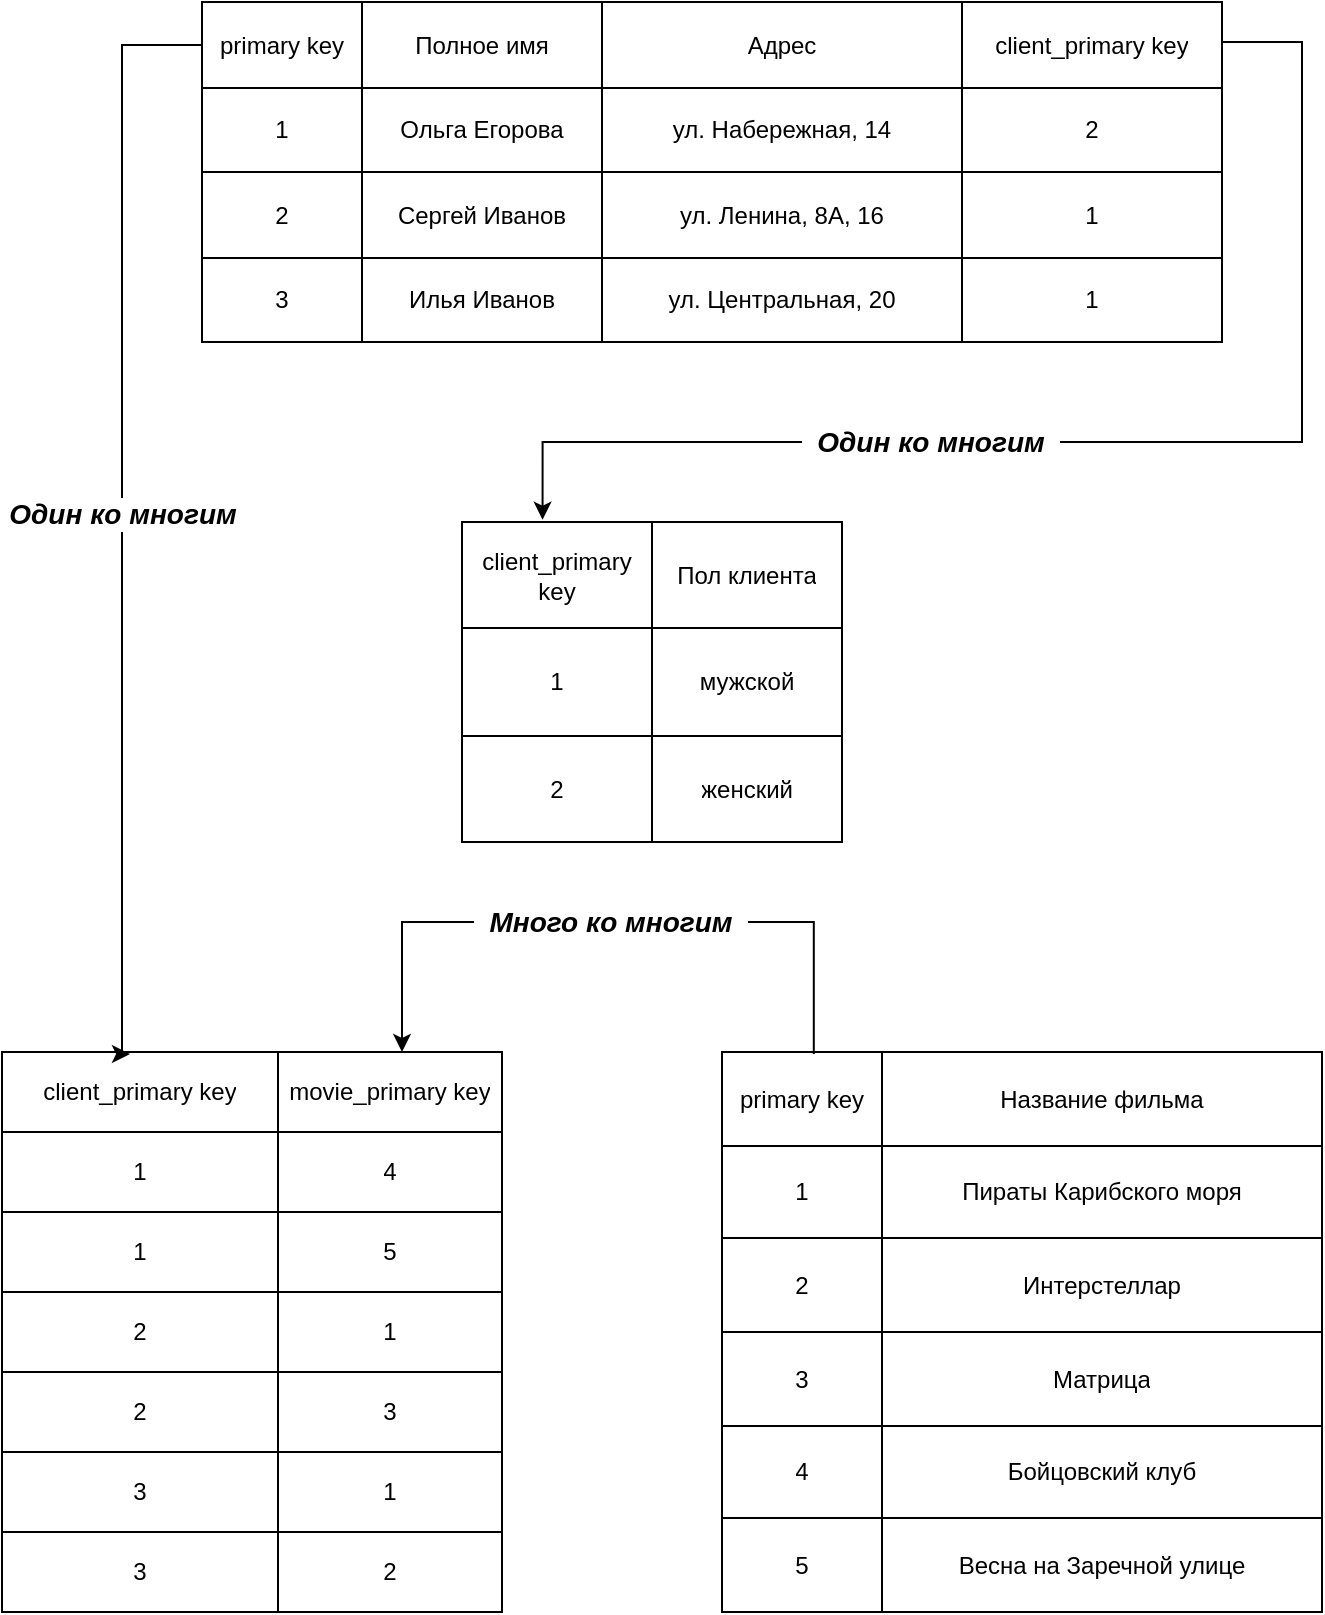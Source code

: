<mxfile version="20.3.3" type="github">
  <diagram id="vgt0DCzhf4Tun2cX9geC" name="Страница 1">
    <mxGraphModel dx="1085" dy="1910" grid="1" gridSize="10" guides="1" tooltips="1" connect="1" arrows="1" fold="1" page="1" pageScale="1" pageWidth="827" pageHeight="1169" math="0" shadow="0">
      <root>
        <mxCell id="0" />
        <mxCell id="1" parent="0" />
        <mxCell id="6iEq-VmykoX3L1vD83Nc-1" value="" style="shape=table;startSize=0;container=1;collapsible=0;childLayout=tableLayout;" parent="1" vertex="1">
          <mxGeometry x="200" y="-220" width="380" height="170" as="geometry" />
        </mxCell>
        <mxCell id="6iEq-VmykoX3L1vD83Nc-2" value="" style="shape=tableRow;horizontal=0;startSize=0;swimlaneHead=0;swimlaneBody=0;top=0;left=0;bottom=0;right=0;collapsible=0;dropTarget=0;fillColor=none;points=[[0,0.5],[1,0.5]];portConstraint=eastwest;" parent="6iEq-VmykoX3L1vD83Nc-1" vertex="1">
          <mxGeometry width="380" height="43" as="geometry" />
        </mxCell>
        <mxCell id="6iEq-VmykoX3L1vD83Nc-3" value="primary key" style="shape=partialRectangle;html=1;whiteSpace=wrap;connectable=0;overflow=hidden;fillColor=none;top=0;left=0;bottom=0;right=0;pointerEvents=1;" parent="6iEq-VmykoX3L1vD83Nc-2" vertex="1">
          <mxGeometry width="80" height="43" as="geometry">
            <mxRectangle width="80" height="43" as="alternateBounds" />
          </mxGeometry>
        </mxCell>
        <mxCell id="6iEq-VmykoX3L1vD83Nc-4" value="Полное имя" style="shape=partialRectangle;html=1;whiteSpace=wrap;connectable=0;overflow=hidden;fillColor=none;top=0;left=0;bottom=0;right=0;pointerEvents=1;" parent="6iEq-VmykoX3L1vD83Nc-2" vertex="1">
          <mxGeometry x="80" width="120" height="43" as="geometry">
            <mxRectangle width="120" height="43" as="alternateBounds" />
          </mxGeometry>
        </mxCell>
        <mxCell id="6iEq-VmykoX3L1vD83Nc-5" value="Адрес" style="shape=partialRectangle;html=1;whiteSpace=wrap;connectable=0;overflow=hidden;fillColor=none;top=0;left=0;bottom=0;right=0;pointerEvents=1;" parent="6iEq-VmykoX3L1vD83Nc-2" vertex="1">
          <mxGeometry x="200" width="180" height="43" as="geometry">
            <mxRectangle width="180" height="43" as="alternateBounds" />
          </mxGeometry>
        </mxCell>
        <mxCell id="6iEq-VmykoX3L1vD83Nc-6" value="" style="shape=tableRow;horizontal=0;startSize=0;swimlaneHead=0;swimlaneBody=0;top=0;left=0;bottom=0;right=0;collapsible=0;dropTarget=0;fillColor=none;points=[[0,0.5],[1,0.5]];portConstraint=eastwest;" parent="6iEq-VmykoX3L1vD83Nc-1" vertex="1">
          <mxGeometry y="43" width="380" height="42" as="geometry" />
        </mxCell>
        <mxCell id="6iEq-VmykoX3L1vD83Nc-7" value="1" style="shape=partialRectangle;html=1;whiteSpace=wrap;connectable=0;overflow=hidden;fillColor=none;top=0;left=0;bottom=0;right=0;pointerEvents=1;" parent="6iEq-VmykoX3L1vD83Nc-6" vertex="1">
          <mxGeometry width="80" height="42" as="geometry">
            <mxRectangle width="80" height="42" as="alternateBounds" />
          </mxGeometry>
        </mxCell>
        <mxCell id="6iEq-VmykoX3L1vD83Nc-8" value="Ольга Егорова" style="shape=partialRectangle;html=1;whiteSpace=wrap;connectable=0;overflow=hidden;fillColor=none;top=0;left=0;bottom=0;right=0;pointerEvents=1;" parent="6iEq-VmykoX3L1vD83Nc-6" vertex="1">
          <mxGeometry x="80" width="120" height="42" as="geometry">
            <mxRectangle width="120" height="42" as="alternateBounds" />
          </mxGeometry>
        </mxCell>
        <mxCell id="6iEq-VmykoX3L1vD83Nc-9" value="ул. Набережная, 14" style="shape=partialRectangle;html=1;whiteSpace=wrap;connectable=0;overflow=hidden;fillColor=none;top=0;left=0;bottom=0;right=0;pointerEvents=1;" parent="6iEq-VmykoX3L1vD83Nc-6" vertex="1">
          <mxGeometry x="200" width="180" height="42" as="geometry">
            <mxRectangle width="180" height="42" as="alternateBounds" />
          </mxGeometry>
        </mxCell>
        <mxCell id="6iEq-VmykoX3L1vD83Nc-10" value="" style="shape=tableRow;horizontal=0;startSize=0;swimlaneHead=0;swimlaneBody=0;top=0;left=0;bottom=0;right=0;collapsible=0;dropTarget=0;fillColor=none;points=[[0,0.5],[1,0.5]];portConstraint=eastwest;" parent="6iEq-VmykoX3L1vD83Nc-1" vertex="1">
          <mxGeometry y="85" width="380" height="43" as="geometry" />
        </mxCell>
        <mxCell id="6iEq-VmykoX3L1vD83Nc-11" value="2" style="shape=partialRectangle;html=1;whiteSpace=wrap;connectable=0;overflow=hidden;fillColor=none;top=0;left=0;bottom=0;right=0;pointerEvents=1;" parent="6iEq-VmykoX3L1vD83Nc-10" vertex="1">
          <mxGeometry width="80" height="43" as="geometry">
            <mxRectangle width="80" height="43" as="alternateBounds" />
          </mxGeometry>
        </mxCell>
        <mxCell id="6iEq-VmykoX3L1vD83Nc-12" value="Сергей Иванов" style="shape=partialRectangle;html=1;whiteSpace=wrap;connectable=0;overflow=hidden;fillColor=none;top=0;left=0;bottom=0;right=0;pointerEvents=1;" parent="6iEq-VmykoX3L1vD83Nc-10" vertex="1">
          <mxGeometry x="80" width="120" height="43" as="geometry">
            <mxRectangle width="120" height="43" as="alternateBounds" />
          </mxGeometry>
        </mxCell>
        <mxCell id="6iEq-VmykoX3L1vD83Nc-13" value="ул. Ленина, 8А, 16" style="shape=partialRectangle;html=1;whiteSpace=wrap;connectable=0;overflow=hidden;fillColor=none;top=0;left=0;bottom=0;right=0;pointerEvents=1;" parent="6iEq-VmykoX3L1vD83Nc-10" vertex="1">
          <mxGeometry x="200" width="180" height="43" as="geometry">
            <mxRectangle width="180" height="43" as="alternateBounds" />
          </mxGeometry>
        </mxCell>
        <mxCell id="6iEq-VmykoX3L1vD83Nc-14" value="" style="shape=tableRow;horizontal=0;startSize=0;swimlaneHead=0;swimlaneBody=0;top=0;left=0;bottom=0;right=0;collapsible=0;dropTarget=0;fillColor=none;points=[[0,0.5],[1,0.5]];portConstraint=eastwest;" parent="6iEq-VmykoX3L1vD83Nc-1" vertex="1">
          <mxGeometry y="128" width="380" height="42" as="geometry" />
        </mxCell>
        <mxCell id="6iEq-VmykoX3L1vD83Nc-15" value="3" style="shape=partialRectangle;html=1;whiteSpace=wrap;connectable=0;overflow=hidden;fillColor=none;top=0;left=0;bottom=0;right=0;pointerEvents=1;" parent="6iEq-VmykoX3L1vD83Nc-14" vertex="1">
          <mxGeometry width="80" height="42" as="geometry">
            <mxRectangle width="80" height="42" as="alternateBounds" />
          </mxGeometry>
        </mxCell>
        <mxCell id="6iEq-VmykoX3L1vD83Nc-16" value="Илья Иванов" style="shape=partialRectangle;html=1;whiteSpace=wrap;connectable=0;overflow=hidden;fillColor=none;top=0;left=0;bottom=0;right=0;pointerEvents=1;" parent="6iEq-VmykoX3L1vD83Nc-14" vertex="1">
          <mxGeometry x="80" width="120" height="42" as="geometry">
            <mxRectangle width="120" height="42" as="alternateBounds" />
          </mxGeometry>
        </mxCell>
        <mxCell id="6iEq-VmykoX3L1vD83Nc-17" value="ул. Центральная, 20" style="shape=partialRectangle;html=1;whiteSpace=wrap;connectable=0;overflow=hidden;fillColor=none;top=0;left=0;bottom=0;right=0;pointerEvents=1;" parent="6iEq-VmykoX3L1vD83Nc-14" vertex="1">
          <mxGeometry x="200" width="180" height="42" as="geometry">
            <mxRectangle width="180" height="42" as="alternateBounds" />
          </mxGeometry>
        </mxCell>
        <mxCell id="6iEq-VmykoX3L1vD83Nc-72" value="" style="shape=table;startSize=0;container=1;collapsible=0;childLayout=tableLayout;" parent="1" vertex="1">
          <mxGeometry x="460" y="305" width="300" height="280" as="geometry" />
        </mxCell>
        <mxCell id="6iEq-VmykoX3L1vD83Nc-73" value="" style="shape=tableRow;horizontal=0;startSize=0;swimlaneHead=0;swimlaneBody=0;top=0;left=0;bottom=0;right=0;collapsible=0;dropTarget=0;fillColor=none;points=[[0,0.5],[1,0.5]];portConstraint=eastwest;" parent="6iEq-VmykoX3L1vD83Nc-72" vertex="1">
          <mxGeometry width="300" height="47" as="geometry" />
        </mxCell>
        <mxCell id="6iEq-VmykoX3L1vD83Nc-74" value="primary key" style="shape=partialRectangle;html=1;whiteSpace=wrap;connectable=0;overflow=hidden;fillColor=none;top=0;left=0;bottom=0;right=0;pointerEvents=1;" parent="6iEq-VmykoX3L1vD83Nc-73" vertex="1">
          <mxGeometry width="80" height="47" as="geometry">
            <mxRectangle width="80" height="47" as="alternateBounds" />
          </mxGeometry>
        </mxCell>
        <mxCell id="6iEq-VmykoX3L1vD83Nc-75" value="Название фильма" style="shape=partialRectangle;html=1;whiteSpace=wrap;connectable=0;overflow=hidden;fillColor=none;top=0;left=0;bottom=0;right=0;pointerEvents=1;" parent="6iEq-VmykoX3L1vD83Nc-73" vertex="1">
          <mxGeometry x="80" width="220" height="47" as="geometry">
            <mxRectangle width="220" height="47" as="alternateBounds" />
          </mxGeometry>
        </mxCell>
        <mxCell id="6iEq-VmykoX3L1vD83Nc-76" value="" style="shape=tableRow;horizontal=0;startSize=0;swimlaneHead=0;swimlaneBody=0;top=0;left=0;bottom=0;right=0;collapsible=0;dropTarget=0;fillColor=none;points=[[0,0.5],[1,0.5]];portConstraint=eastwest;" parent="6iEq-VmykoX3L1vD83Nc-72" vertex="1">
          <mxGeometry y="47" width="300" height="46" as="geometry" />
        </mxCell>
        <mxCell id="6iEq-VmykoX3L1vD83Nc-77" value="1" style="shape=partialRectangle;html=1;whiteSpace=wrap;connectable=0;overflow=hidden;fillColor=none;top=0;left=0;bottom=0;right=0;pointerEvents=1;" parent="6iEq-VmykoX3L1vD83Nc-76" vertex="1">
          <mxGeometry width="80" height="46" as="geometry">
            <mxRectangle width="80" height="46" as="alternateBounds" />
          </mxGeometry>
        </mxCell>
        <mxCell id="6iEq-VmykoX3L1vD83Nc-78" value="Пираты Карибского моря" style="shape=partialRectangle;html=1;whiteSpace=wrap;connectable=0;overflow=hidden;fillColor=none;top=0;left=0;bottom=0;right=0;pointerEvents=1;" parent="6iEq-VmykoX3L1vD83Nc-76" vertex="1">
          <mxGeometry x="80" width="220" height="46" as="geometry">
            <mxRectangle width="220" height="46" as="alternateBounds" />
          </mxGeometry>
        </mxCell>
        <mxCell id="6iEq-VmykoX3L1vD83Nc-79" value="" style="shape=tableRow;horizontal=0;startSize=0;swimlaneHead=0;swimlaneBody=0;top=0;left=0;bottom=0;right=0;collapsible=0;dropTarget=0;fillColor=none;points=[[0,0.5],[1,0.5]];portConstraint=eastwest;" parent="6iEq-VmykoX3L1vD83Nc-72" vertex="1">
          <mxGeometry y="93" width="300" height="47" as="geometry" />
        </mxCell>
        <mxCell id="6iEq-VmykoX3L1vD83Nc-80" value="2" style="shape=partialRectangle;html=1;whiteSpace=wrap;connectable=0;overflow=hidden;fillColor=none;top=0;left=0;bottom=0;right=0;pointerEvents=1;" parent="6iEq-VmykoX3L1vD83Nc-79" vertex="1">
          <mxGeometry width="80" height="47" as="geometry">
            <mxRectangle width="80" height="47" as="alternateBounds" />
          </mxGeometry>
        </mxCell>
        <mxCell id="6iEq-VmykoX3L1vD83Nc-81" value="Интерстеллар" style="shape=partialRectangle;html=1;whiteSpace=wrap;connectable=0;overflow=hidden;fillColor=none;top=0;left=0;bottom=0;right=0;pointerEvents=1;" parent="6iEq-VmykoX3L1vD83Nc-79" vertex="1">
          <mxGeometry x="80" width="220" height="47" as="geometry">
            <mxRectangle width="220" height="47" as="alternateBounds" />
          </mxGeometry>
        </mxCell>
        <mxCell id="6iEq-VmykoX3L1vD83Nc-82" value="" style="shape=tableRow;horizontal=0;startSize=0;swimlaneHead=0;swimlaneBody=0;top=0;left=0;bottom=0;right=0;collapsible=0;dropTarget=0;fillColor=none;points=[[0,0.5],[1,0.5]];portConstraint=eastwest;" parent="6iEq-VmykoX3L1vD83Nc-72" vertex="1">
          <mxGeometry y="140" width="300" height="47" as="geometry" />
        </mxCell>
        <mxCell id="6iEq-VmykoX3L1vD83Nc-83" value="3" style="shape=partialRectangle;html=1;whiteSpace=wrap;connectable=0;overflow=hidden;fillColor=none;top=0;left=0;bottom=0;right=0;pointerEvents=1;" parent="6iEq-VmykoX3L1vD83Nc-82" vertex="1">
          <mxGeometry width="80" height="47" as="geometry">
            <mxRectangle width="80" height="47" as="alternateBounds" />
          </mxGeometry>
        </mxCell>
        <mxCell id="6iEq-VmykoX3L1vD83Nc-84" value="Матрица" style="shape=partialRectangle;html=1;whiteSpace=wrap;connectable=0;overflow=hidden;fillColor=none;top=0;left=0;bottom=0;right=0;pointerEvents=1;" parent="6iEq-VmykoX3L1vD83Nc-82" vertex="1">
          <mxGeometry x="80" width="220" height="47" as="geometry">
            <mxRectangle width="220" height="47" as="alternateBounds" />
          </mxGeometry>
        </mxCell>
        <mxCell id="6iEq-VmykoX3L1vD83Nc-85" value="" style="shape=tableRow;horizontal=0;startSize=0;swimlaneHead=0;swimlaneBody=0;top=0;left=0;bottom=0;right=0;collapsible=0;dropTarget=0;fillColor=none;points=[[0,0.5],[1,0.5]];portConstraint=eastwest;" parent="6iEq-VmykoX3L1vD83Nc-72" vertex="1">
          <mxGeometry y="187" width="300" height="46" as="geometry" />
        </mxCell>
        <mxCell id="6iEq-VmykoX3L1vD83Nc-86" value="4" style="shape=partialRectangle;html=1;whiteSpace=wrap;connectable=0;overflow=hidden;fillColor=none;top=0;left=0;bottom=0;right=0;pointerEvents=1;" parent="6iEq-VmykoX3L1vD83Nc-85" vertex="1">
          <mxGeometry width="80" height="46" as="geometry">
            <mxRectangle width="80" height="46" as="alternateBounds" />
          </mxGeometry>
        </mxCell>
        <mxCell id="6iEq-VmykoX3L1vD83Nc-87" value="Бойцовский клуб" style="shape=partialRectangle;html=1;whiteSpace=wrap;connectable=0;overflow=hidden;fillColor=none;top=0;left=0;bottom=0;right=0;pointerEvents=1;" parent="6iEq-VmykoX3L1vD83Nc-85" vertex="1">
          <mxGeometry x="80" width="220" height="46" as="geometry">
            <mxRectangle width="220" height="46" as="alternateBounds" />
          </mxGeometry>
        </mxCell>
        <mxCell id="6iEq-VmykoX3L1vD83Nc-88" value="" style="shape=tableRow;horizontal=0;startSize=0;swimlaneHead=0;swimlaneBody=0;top=0;left=0;bottom=0;right=0;collapsible=0;dropTarget=0;fillColor=none;points=[[0,0.5],[1,0.5]];portConstraint=eastwest;" parent="6iEq-VmykoX3L1vD83Nc-72" vertex="1">
          <mxGeometry y="233" width="300" height="47" as="geometry" />
        </mxCell>
        <mxCell id="6iEq-VmykoX3L1vD83Nc-89" value="5" style="shape=partialRectangle;html=1;whiteSpace=wrap;connectable=0;overflow=hidden;fillColor=none;top=0;left=0;bottom=0;right=0;pointerEvents=1;" parent="6iEq-VmykoX3L1vD83Nc-88" vertex="1">
          <mxGeometry width="80" height="47" as="geometry">
            <mxRectangle width="80" height="47" as="alternateBounds" />
          </mxGeometry>
        </mxCell>
        <mxCell id="6iEq-VmykoX3L1vD83Nc-90" value="Весна на Заречной улице" style="shape=partialRectangle;html=1;whiteSpace=wrap;connectable=0;overflow=hidden;fillColor=none;top=0;left=0;bottom=0;right=0;pointerEvents=1;" parent="6iEq-VmykoX3L1vD83Nc-88" vertex="1">
          <mxGeometry x="80" width="220" height="47" as="geometry">
            <mxRectangle width="220" height="47" as="alternateBounds" />
          </mxGeometry>
        </mxCell>
        <mxCell id="aDvaeessODs-lSmmZATB-1" value="" style="shape=table;startSize=0;container=1;collapsible=0;childLayout=tableLayout;" vertex="1" parent="1">
          <mxGeometry x="580" y="-220" width="130" height="170" as="geometry" />
        </mxCell>
        <mxCell id="aDvaeessODs-lSmmZATB-2" value="" style="shape=tableRow;horizontal=0;startSize=0;swimlaneHead=0;swimlaneBody=0;top=0;left=0;bottom=0;right=0;collapsible=0;dropTarget=0;fillColor=none;points=[[0,0.5],[1,0.5]];portConstraint=eastwest;" vertex="1" parent="aDvaeessODs-lSmmZATB-1">
          <mxGeometry width="130" height="43" as="geometry" />
        </mxCell>
        <mxCell id="aDvaeessODs-lSmmZATB-3" value="client_primary key" style="shape=partialRectangle;html=1;whiteSpace=wrap;connectable=0;overflow=hidden;fillColor=none;top=0;left=0;bottom=0;right=0;pointerEvents=1;" vertex="1" parent="aDvaeessODs-lSmmZATB-2">
          <mxGeometry width="130" height="43" as="geometry">
            <mxRectangle width="130" height="43" as="alternateBounds" />
          </mxGeometry>
        </mxCell>
        <mxCell id="aDvaeessODs-lSmmZATB-4" value="" style="shape=tableRow;horizontal=0;startSize=0;swimlaneHead=0;swimlaneBody=0;top=0;left=0;bottom=0;right=0;collapsible=0;dropTarget=0;fillColor=none;points=[[0,0.5],[1,0.5]];portConstraint=eastwest;" vertex="1" parent="aDvaeessODs-lSmmZATB-1">
          <mxGeometry y="43" width="130" height="42" as="geometry" />
        </mxCell>
        <mxCell id="aDvaeessODs-lSmmZATB-5" value="2" style="shape=partialRectangle;html=1;whiteSpace=wrap;connectable=0;overflow=hidden;fillColor=none;top=0;left=0;bottom=0;right=0;pointerEvents=1;" vertex="1" parent="aDvaeessODs-lSmmZATB-4">
          <mxGeometry width="130" height="42" as="geometry">
            <mxRectangle width="130" height="42" as="alternateBounds" />
          </mxGeometry>
        </mxCell>
        <mxCell id="aDvaeessODs-lSmmZATB-6" value="" style="shape=tableRow;horizontal=0;startSize=0;swimlaneHead=0;swimlaneBody=0;top=0;left=0;bottom=0;right=0;collapsible=0;dropTarget=0;fillColor=none;points=[[0,0.5],[1,0.5]];portConstraint=eastwest;" vertex="1" parent="aDvaeessODs-lSmmZATB-1">
          <mxGeometry y="85" width="130" height="43" as="geometry" />
        </mxCell>
        <mxCell id="aDvaeessODs-lSmmZATB-7" value="1" style="shape=partialRectangle;html=1;whiteSpace=wrap;connectable=0;overflow=hidden;fillColor=none;top=0;left=0;bottom=0;right=0;pointerEvents=1;" vertex="1" parent="aDvaeessODs-lSmmZATB-6">
          <mxGeometry width="130" height="43" as="geometry">
            <mxRectangle width="130" height="43" as="alternateBounds" />
          </mxGeometry>
        </mxCell>
        <mxCell id="aDvaeessODs-lSmmZATB-8" value="" style="shape=tableRow;horizontal=0;startSize=0;swimlaneHead=0;swimlaneBody=0;top=0;left=0;bottom=0;right=0;collapsible=0;dropTarget=0;fillColor=none;points=[[0,0.5],[1,0.5]];portConstraint=eastwest;" vertex="1" parent="aDvaeessODs-lSmmZATB-1">
          <mxGeometry y="128" width="130" height="42" as="geometry" />
        </mxCell>
        <mxCell id="aDvaeessODs-lSmmZATB-9" value="1" style="shape=partialRectangle;html=1;whiteSpace=wrap;connectable=0;overflow=hidden;fillColor=none;top=0;left=0;bottom=0;right=0;pointerEvents=1;" vertex="1" parent="aDvaeessODs-lSmmZATB-8">
          <mxGeometry width="130" height="42" as="geometry">
            <mxRectangle width="130" height="42" as="alternateBounds" />
          </mxGeometry>
        </mxCell>
        <mxCell id="aDvaeessODs-lSmmZATB-23" value="" style="shape=table;startSize=0;container=1;collapsible=0;childLayout=tableLayout;" vertex="1" parent="1">
          <mxGeometry x="330" y="40" width="190" height="160" as="geometry" />
        </mxCell>
        <mxCell id="aDvaeessODs-lSmmZATB-24" value="" style="shape=tableRow;horizontal=0;startSize=0;swimlaneHead=0;swimlaneBody=0;top=0;left=0;bottom=0;right=0;collapsible=0;dropTarget=0;fillColor=none;points=[[0,0.5],[1,0.5]];portConstraint=eastwest;" vertex="1" parent="aDvaeessODs-lSmmZATB-23">
          <mxGeometry width="190" height="53" as="geometry" />
        </mxCell>
        <mxCell id="aDvaeessODs-lSmmZATB-25" value="client_primary key" style="shape=partialRectangle;html=1;whiteSpace=wrap;connectable=0;overflow=hidden;fillColor=none;top=0;left=0;bottom=0;right=0;pointerEvents=1;" vertex="1" parent="aDvaeessODs-lSmmZATB-24">
          <mxGeometry width="95" height="53" as="geometry">
            <mxRectangle width="95" height="53" as="alternateBounds" />
          </mxGeometry>
        </mxCell>
        <mxCell id="aDvaeessODs-lSmmZATB-26" value="Пол клиента" style="shape=partialRectangle;html=1;whiteSpace=wrap;connectable=0;overflow=hidden;fillColor=none;top=0;left=0;bottom=0;right=0;pointerEvents=1;" vertex="1" parent="aDvaeessODs-lSmmZATB-24">
          <mxGeometry x="95" width="95" height="53" as="geometry">
            <mxRectangle width="95" height="53" as="alternateBounds" />
          </mxGeometry>
        </mxCell>
        <mxCell id="aDvaeessODs-lSmmZATB-27" value="" style="shape=tableRow;horizontal=0;startSize=0;swimlaneHead=0;swimlaneBody=0;top=0;left=0;bottom=0;right=0;collapsible=0;dropTarget=0;fillColor=none;points=[[0,0.5],[1,0.5]];portConstraint=eastwest;" vertex="1" parent="aDvaeessODs-lSmmZATB-23">
          <mxGeometry y="53" width="190" height="54" as="geometry" />
        </mxCell>
        <mxCell id="aDvaeessODs-lSmmZATB-28" value="1" style="shape=partialRectangle;html=1;whiteSpace=wrap;connectable=0;overflow=hidden;fillColor=none;top=0;left=0;bottom=0;right=0;pointerEvents=1;" vertex="1" parent="aDvaeessODs-lSmmZATB-27">
          <mxGeometry width="95" height="54" as="geometry">
            <mxRectangle width="95" height="54" as="alternateBounds" />
          </mxGeometry>
        </mxCell>
        <mxCell id="aDvaeessODs-lSmmZATB-29" value="мужской" style="shape=partialRectangle;html=1;whiteSpace=wrap;connectable=0;overflow=hidden;fillColor=none;top=0;left=0;bottom=0;right=0;pointerEvents=1;" vertex="1" parent="aDvaeessODs-lSmmZATB-27">
          <mxGeometry x="95" width="95" height="54" as="geometry">
            <mxRectangle width="95" height="54" as="alternateBounds" />
          </mxGeometry>
        </mxCell>
        <mxCell id="aDvaeessODs-lSmmZATB-30" value="" style="shape=tableRow;horizontal=0;startSize=0;swimlaneHead=0;swimlaneBody=0;top=0;left=0;bottom=0;right=0;collapsible=0;dropTarget=0;fillColor=none;points=[[0,0.5],[1,0.5]];portConstraint=eastwest;" vertex="1" parent="aDvaeessODs-lSmmZATB-23">
          <mxGeometry y="107" width="190" height="53" as="geometry" />
        </mxCell>
        <mxCell id="aDvaeessODs-lSmmZATB-31" value="2" style="shape=partialRectangle;html=1;whiteSpace=wrap;connectable=0;overflow=hidden;fillColor=none;top=0;left=0;bottom=0;right=0;pointerEvents=1;" vertex="1" parent="aDvaeessODs-lSmmZATB-30">
          <mxGeometry width="95" height="53" as="geometry">
            <mxRectangle width="95" height="53" as="alternateBounds" />
          </mxGeometry>
        </mxCell>
        <mxCell id="aDvaeessODs-lSmmZATB-32" value="женский" style="shape=partialRectangle;html=1;whiteSpace=wrap;connectable=0;overflow=hidden;fillColor=none;top=0;left=0;bottom=0;right=0;pointerEvents=1;" vertex="1" parent="aDvaeessODs-lSmmZATB-30">
          <mxGeometry x="95" width="95" height="53" as="geometry">
            <mxRectangle width="95" height="53" as="alternateBounds" />
          </mxGeometry>
        </mxCell>
        <mxCell id="aDvaeessODs-lSmmZATB-33" value="" style="shape=table;startSize=0;container=1;collapsible=0;childLayout=tableLayout;" vertex="1" parent="1">
          <mxGeometry x="100" y="305" width="250" height="280" as="geometry" />
        </mxCell>
        <mxCell id="aDvaeessODs-lSmmZATB-34" value="" style="shape=tableRow;horizontal=0;startSize=0;swimlaneHead=0;swimlaneBody=0;top=0;left=0;bottom=0;right=0;collapsible=0;dropTarget=0;fillColor=none;points=[[0,0.5],[1,0.5]];portConstraint=eastwest;" vertex="1" parent="aDvaeessODs-lSmmZATB-33">
          <mxGeometry width="250" height="40" as="geometry" />
        </mxCell>
        <mxCell id="aDvaeessODs-lSmmZATB-35" value="client_primary key" style="shape=partialRectangle;html=1;whiteSpace=wrap;connectable=0;overflow=hidden;fillColor=none;top=0;left=0;bottom=0;right=0;pointerEvents=1;" vertex="1" parent="aDvaeessODs-lSmmZATB-34">
          <mxGeometry width="138" height="40" as="geometry">
            <mxRectangle width="138" height="40" as="alternateBounds" />
          </mxGeometry>
        </mxCell>
        <mxCell id="aDvaeessODs-lSmmZATB-36" value="movie_primary key" style="shape=partialRectangle;html=1;whiteSpace=wrap;connectable=0;overflow=hidden;fillColor=none;top=0;left=0;bottom=0;right=0;pointerEvents=1;" vertex="1" parent="aDvaeessODs-lSmmZATB-34">
          <mxGeometry x="138" width="112" height="40" as="geometry">
            <mxRectangle width="112" height="40" as="alternateBounds" />
          </mxGeometry>
        </mxCell>
        <mxCell id="aDvaeessODs-lSmmZATB-37" value="" style="shape=tableRow;horizontal=0;startSize=0;swimlaneHead=0;swimlaneBody=0;top=0;left=0;bottom=0;right=0;collapsible=0;dropTarget=0;fillColor=none;points=[[0,0.5],[1,0.5]];portConstraint=eastwest;" vertex="1" parent="aDvaeessODs-lSmmZATB-33">
          <mxGeometry y="40" width="250" height="40" as="geometry" />
        </mxCell>
        <mxCell id="aDvaeessODs-lSmmZATB-38" value="1" style="shape=partialRectangle;html=1;whiteSpace=wrap;connectable=0;overflow=hidden;fillColor=none;top=0;left=0;bottom=0;right=0;pointerEvents=1;" vertex="1" parent="aDvaeessODs-lSmmZATB-37">
          <mxGeometry width="138" height="40" as="geometry">
            <mxRectangle width="138" height="40" as="alternateBounds" />
          </mxGeometry>
        </mxCell>
        <mxCell id="aDvaeessODs-lSmmZATB-39" value="4" style="shape=partialRectangle;html=1;whiteSpace=wrap;connectable=0;overflow=hidden;fillColor=none;top=0;left=0;bottom=0;right=0;pointerEvents=1;" vertex="1" parent="aDvaeessODs-lSmmZATB-37">
          <mxGeometry x="138" width="112" height="40" as="geometry">
            <mxRectangle width="112" height="40" as="alternateBounds" />
          </mxGeometry>
        </mxCell>
        <mxCell id="aDvaeessODs-lSmmZATB-40" value="" style="shape=tableRow;horizontal=0;startSize=0;swimlaneHead=0;swimlaneBody=0;top=0;left=0;bottom=0;right=0;collapsible=0;dropTarget=0;fillColor=none;points=[[0,0.5],[1,0.5]];portConstraint=eastwest;" vertex="1" parent="aDvaeessODs-lSmmZATB-33">
          <mxGeometry y="80" width="250" height="40" as="geometry" />
        </mxCell>
        <mxCell id="aDvaeessODs-lSmmZATB-41" value="1" style="shape=partialRectangle;html=1;whiteSpace=wrap;connectable=0;overflow=hidden;fillColor=none;top=0;left=0;bottom=0;right=0;pointerEvents=1;" vertex="1" parent="aDvaeessODs-lSmmZATB-40">
          <mxGeometry width="138" height="40" as="geometry">
            <mxRectangle width="138" height="40" as="alternateBounds" />
          </mxGeometry>
        </mxCell>
        <mxCell id="aDvaeessODs-lSmmZATB-42" value="5" style="shape=partialRectangle;html=1;whiteSpace=wrap;connectable=0;overflow=hidden;fillColor=none;top=0;left=0;bottom=0;right=0;pointerEvents=1;" vertex="1" parent="aDvaeessODs-lSmmZATB-40">
          <mxGeometry x="138" width="112" height="40" as="geometry">
            <mxRectangle width="112" height="40" as="alternateBounds" />
          </mxGeometry>
        </mxCell>
        <mxCell id="aDvaeessODs-lSmmZATB-43" value="" style="shape=tableRow;horizontal=0;startSize=0;swimlaneHead=0;swimlaneBody=0;top=0;left=0;bottom=0;right=0;collapsible=0;dropTarget=0;fillColor=none;points=[[0,0.5],[1,0.5]];portConstraint=eastwest;" vertex="1" parent="aDvaeessODs-lSmmZATB-33">
          <mxGeometry y="120" width="250" height="40" as="geometry" />
        </mxCell>
        <mxCell id="aDvaeessODs-lSmmZATB-44" value="2" style="shape=partialRectangle;html=1;whiteSpace=wrap;connectable=0;overflow=hidden;fillColor=none;top=0;left=0;bottom=0;right=0;pointerEvents=1;" vertex="1" parent="aDvaeessODs-lSmmZATB-43">
          <mxGeometry width="138" height="40" as="geometry">
            <mxRectangle width="138" height="40" as="alternateBounds" />
          </mxGeometry>
        </mxCell>
        <mxCell id="aDvaeessODs-lSmmZATB-45" value="1" style="shape=partialRectangle;html=1;whiteSpace=wrap;connectable=0;overflow=hidden;fillColor=none;top=0;left=0;bottom=0;right=0;pointerEvents=1;" vertex="1" parent="aDvaeessODs-lSmmZATB-43">
          <mxGeometry x="138" width="112" height="40" as="geometry">
            <mxRectangle width="112" height="40" as="alternateBounds" />
          </mxGeometry>
        </mxCell>
        <mxCell id="aDvaeessODs-lSmmZATB-46" value="" style="shape=tableRow;horizontal=0;startSize=0;swimlaneHead=0;swimlaneBody=0;top=0;left=0;bottom=0;right=0;collapsible=0;dropTarget=0;fillColor=none;points=[[0,0.5],[1,0.5]];portConstraint=eastwest;" vertex="1" parent="aDvaeessODs-lSmmZATB-33">
          <mxGeometry y="160" width="250" height="40" as="geometry" />
        </mxCell>
        <mxCell id="aDvaeessODs-lSmmZATB-47" value="2" style="shape=partialRectangle;html=1;whiteSpace=wrap;connectable=0;overflow=hidden;fillColor=none;top=0;left=0;bottom=0;right=0;pointerEvents=1;" vertex="1" parent="aDvaeessODs-lSmmZATB-46">
          <mxGeometry width="138" height="40" as="geometry">
            <mxRectangle width="138" height="40" as="alternateBounds" />
          </mxGeometry>
        </mxCell>
        <mxCell id="aDvaeessODs-lSmmZATB-48" value="3" style="shape=partialRectangle;html=1;whiteSpace=wrap;connectable=0;overflow=hidden;fillColor=none;top=0;left=0;bottom=0;right=0;pointerEvents=1;" vertex="1" parent="aDvaeessODs-lSmmZATB-46">
          <mxGeometry x="138" width="112" height="40" as="geometry">
            <mxRectangle width="112" height="40" as="alternateBounds" />
          </mxGeometry>
        </mxCell>
        <mxCell id="aDvaeessODs-lSmmZATB-49" value="" style="shape=tableRow;horizontal=0;startSize=0;swimlaneHead=0;swimlaneBody=0;top=0;left=0;bottom=0;right=0;collapsible=0;dropTarget=0;fillColor=none;points=[[0,0.5],[1,0.5]];portConstraint=eastwest;" vertex="1" parent="aDvaeessODs-lSmmZATB-33">
          <mxGeometry y="200" width="250" height="40" as="geometry" />
        </mxCell>
        <mxCell id="aDvaeessODs-lSmmZATB-50" value="3" style="shape=partialRectangle;html=1;whiteSpace=wrap;connectable=0;overflow=hidden;fillColor=none;top=0;left=0;bottom=0;right=0;pointerEvents=1;" vertex="1" parent="aDvaeessODs-lSmmZATB-49">
          <mxGeometry width="138" height="40" as="geometry">
            <mxRectangle width="138" height="40" as="alternateBounds" />
          </mxGeometry>
        </mxCell>
        <mxCell id="aDvaeessODs-lSmmZATB-51" value="1" style="shape=partialRectangle;html=1;whiteSpace=wrap;connectable=0;overflow=hidden;fillColor=none;top=0;left=0;bottom=0;right=0;pointerEvents=1;" vertex="1" parent="aDvaeessODs-lSmmZATB-49">
          <mxGeometry x="138" width="112" height="40" as="geometry">
            <mxRectangle width="112" height="40" as="alternateBounds" />
          </mxGeometry>
        </mxCell>
        <mxCell id="aDvaeessODs-lSmmZATB-52" value="" style="shape=tableRow;horizontal=0;startSize=0;swimlaneHead=0;swimlaneBody=0;top=0;left=0;bottom=0;right=0;collapsible=0;dropTarget=0;fillColor=none;points=[[0,0.5],[1,0.5]];portConstraint=eastwest;" vertex="1" parent="aDvaeessODs-lSmmZATB-33">
          <mxGeometry y="240" width="250" height="40" as="geometry" />
        </mxCell>
        <mxCell id="aDvaeessODs-lSmmZATB-53" value="3" style="shape=partialRectangle;html=1;whiteSpace=wrap;connectable=0;overflow=hidden;fillColor=none;top=0;left=0;bottom=0;right=0;pointerEvents=1;" vertex="1" parent="aDvaeessODs-lSmmZATB-52">
          <mxGeometry width="138" height="40" as="geometry">
            <mxRectangle width="138" height="40" as="alternateBounds" />
          </mxGeometry>
        </mxCell>
        <mxCell id="aDvaeessODs-lSmmZATB-54" value="2" style="shape=partialRectangle;html=1;whiteSpace=wrap;connectable=0;overflow=hidden;fillColor=none;top=0;left=0;bottom=0;right=0;pointerEvents=1;" vertex="1" parent="aDvaeessODs-lSmmZATB-52">
          <mxGeometry x="138" width="112" height="40" as="geometry">
            <mxRectangle width="112" height="40" as="alternateBounds" />
          </mxGeometry>
        </mxCell>
        <mxCell id="aDvaeessODs-lSmmZATB-56" value="" style="endArrow=classic;html=1;rounded=0;exitX=0;exitY=0.5;exitDx=0;exitDy=0;edgeStyle=orthogonalEdgeStyle;entryX=0.256;entryY=0.025;entryDx=0;entryDy=0;entryPerimeter=0;" edge="1" parent="1" source="6iEq-VmykoX3L1vD83Nc-2" target="aDvaeessODs-lSmmZATB-34">
          <mxGeometry relative="1" as="geometry">
            <mxPoint x="320" y="50" as="sourcePoint" />
            <mxPoint x="110" y="-120" as="targetPoint" />
            <Array as="points">
              <mxPoint x="160" y="-199" />
              <mxPoint x="160" y="306" />
            </Array>
          </mxGeometry>
        </mxCell>
        <mxCell id="aDvaeessODs-lSmmZATB-57" value="&lt;i&gt;&lt;b&gt;&lt;font style=&quot;font-size: 14px;&quot;&gt;Один ко многим&lt;/font&gt;&lt;/b&gt;&lt;/i&gt;" style="edgeLabel;resizable=0;html=1;align=center;verticalAlign=middle;" connectable="0" vertex="1" parent="aDvaeessODs-lSmmZATB-56">
          <mxGeometry relative="1" as="geometry" />
        </mxCell>
        <mxCell id="aDvaeessODs-lSmmZATB-58" value="" style="endArrow=classic;html=1;rounded=0;exitX=1;exitY=0.5;exitDx=0;exitDy=0;edgeStyle=orthogonalEdgeStyle;entryX=0.212;entryY=-0.022;entryDx=0;entryDy=0;entryPerimeter=0;" edge="1" parent="1" source="aDvaeessODs-lSmmZATB-2" target="aDvaeessODs-lSmmZATB-24">
          <mxGeometry relative="1" as="geometry">
            <mxPoint x="320" y="50" as="sourcePoint" />
            <mxPoint x="260" y="36" as="targetPoint" />
            <Array as="points">
              <mxPoint x="710" y="-200" />
              <mxPoint x="750" y="-200" />
              <mxPoint x="750" />
              <mxPoint x="370" />
            </Array>
          </mxGeometry>
        </mxCell>
        <mxCell id="aDvaeessODs-lSmmZATB-59" value="&lt;font style=&quot;font-size: 14px;&quot;&gt;&lt;i&gt;&lt;b&gt;&amp;nbsp; Один ко многим&amp;nbsp;&amp;nbsp;&lt;/b&gt;&lt;/i&gt;&lt;/font&gt;" style="edgeLabel;resizable=0;html=1;align=center;verticalAlign=middle;" connectable="0" vertex="1" parent="aDvaeessODs-lSmmZATB-58">
          <mxGeometry relative="1" as="geometry">
            <mxPoint x="-98" as="offset" />
          </mxGeometry>
        </mxCell>
        <mxCell id="aDvaeessODs-lSmmZATB-60" value="" style="endArrow=classic;html=1;rounded=0;fontSize=14;exitX=0.153;exitY=0.021;exitDx=0;exitDy=0;exitPerimeter=0;edgeStyle=orthogonalEdgeStyle;entryX=0.8;entryY=0;entryDx=0;entryDy=0;entryPerimeter=0;" edge="1" parent="1" source="6iEq-VmykoX3L1vD83Nc-73" target="aDvaeessODs-lSmmZATB-34">
          <mxGeometry relative="1" as="geometry">
            <mxPoint x="150" y="280" as="sourcePoint" />
            <mxPoint x="280" y="276" as="targetPoint" />
            <Array as="points">
              <mxPoint x="476" y="240" />
              <mxPoint x="280" y="240" />
            </Array>
          </mxGeometry>
        </mxCell>
        <mxCell id="aDvaeessODs-lSmmZATB-61" value="&amp;nbsp;&lt;b&gt;&lt;i&gt; Много ко многим&lt;/i&gt;&lt;/b&gt;&amp;nbsp;&amp;nbsp;" style="edgeLabel;resizable=0;html=1;align=center;verticalAlign=middle;fontSize=14;" connectable="0" vertex="1" parent="aDvaeessODs-lSmmZATB-60">
          <mxGeometry relative="1" as="geometry" />
        </mxCell>
      </root>
    </mxGraphModel>
  </diagram>
</mxfile>
